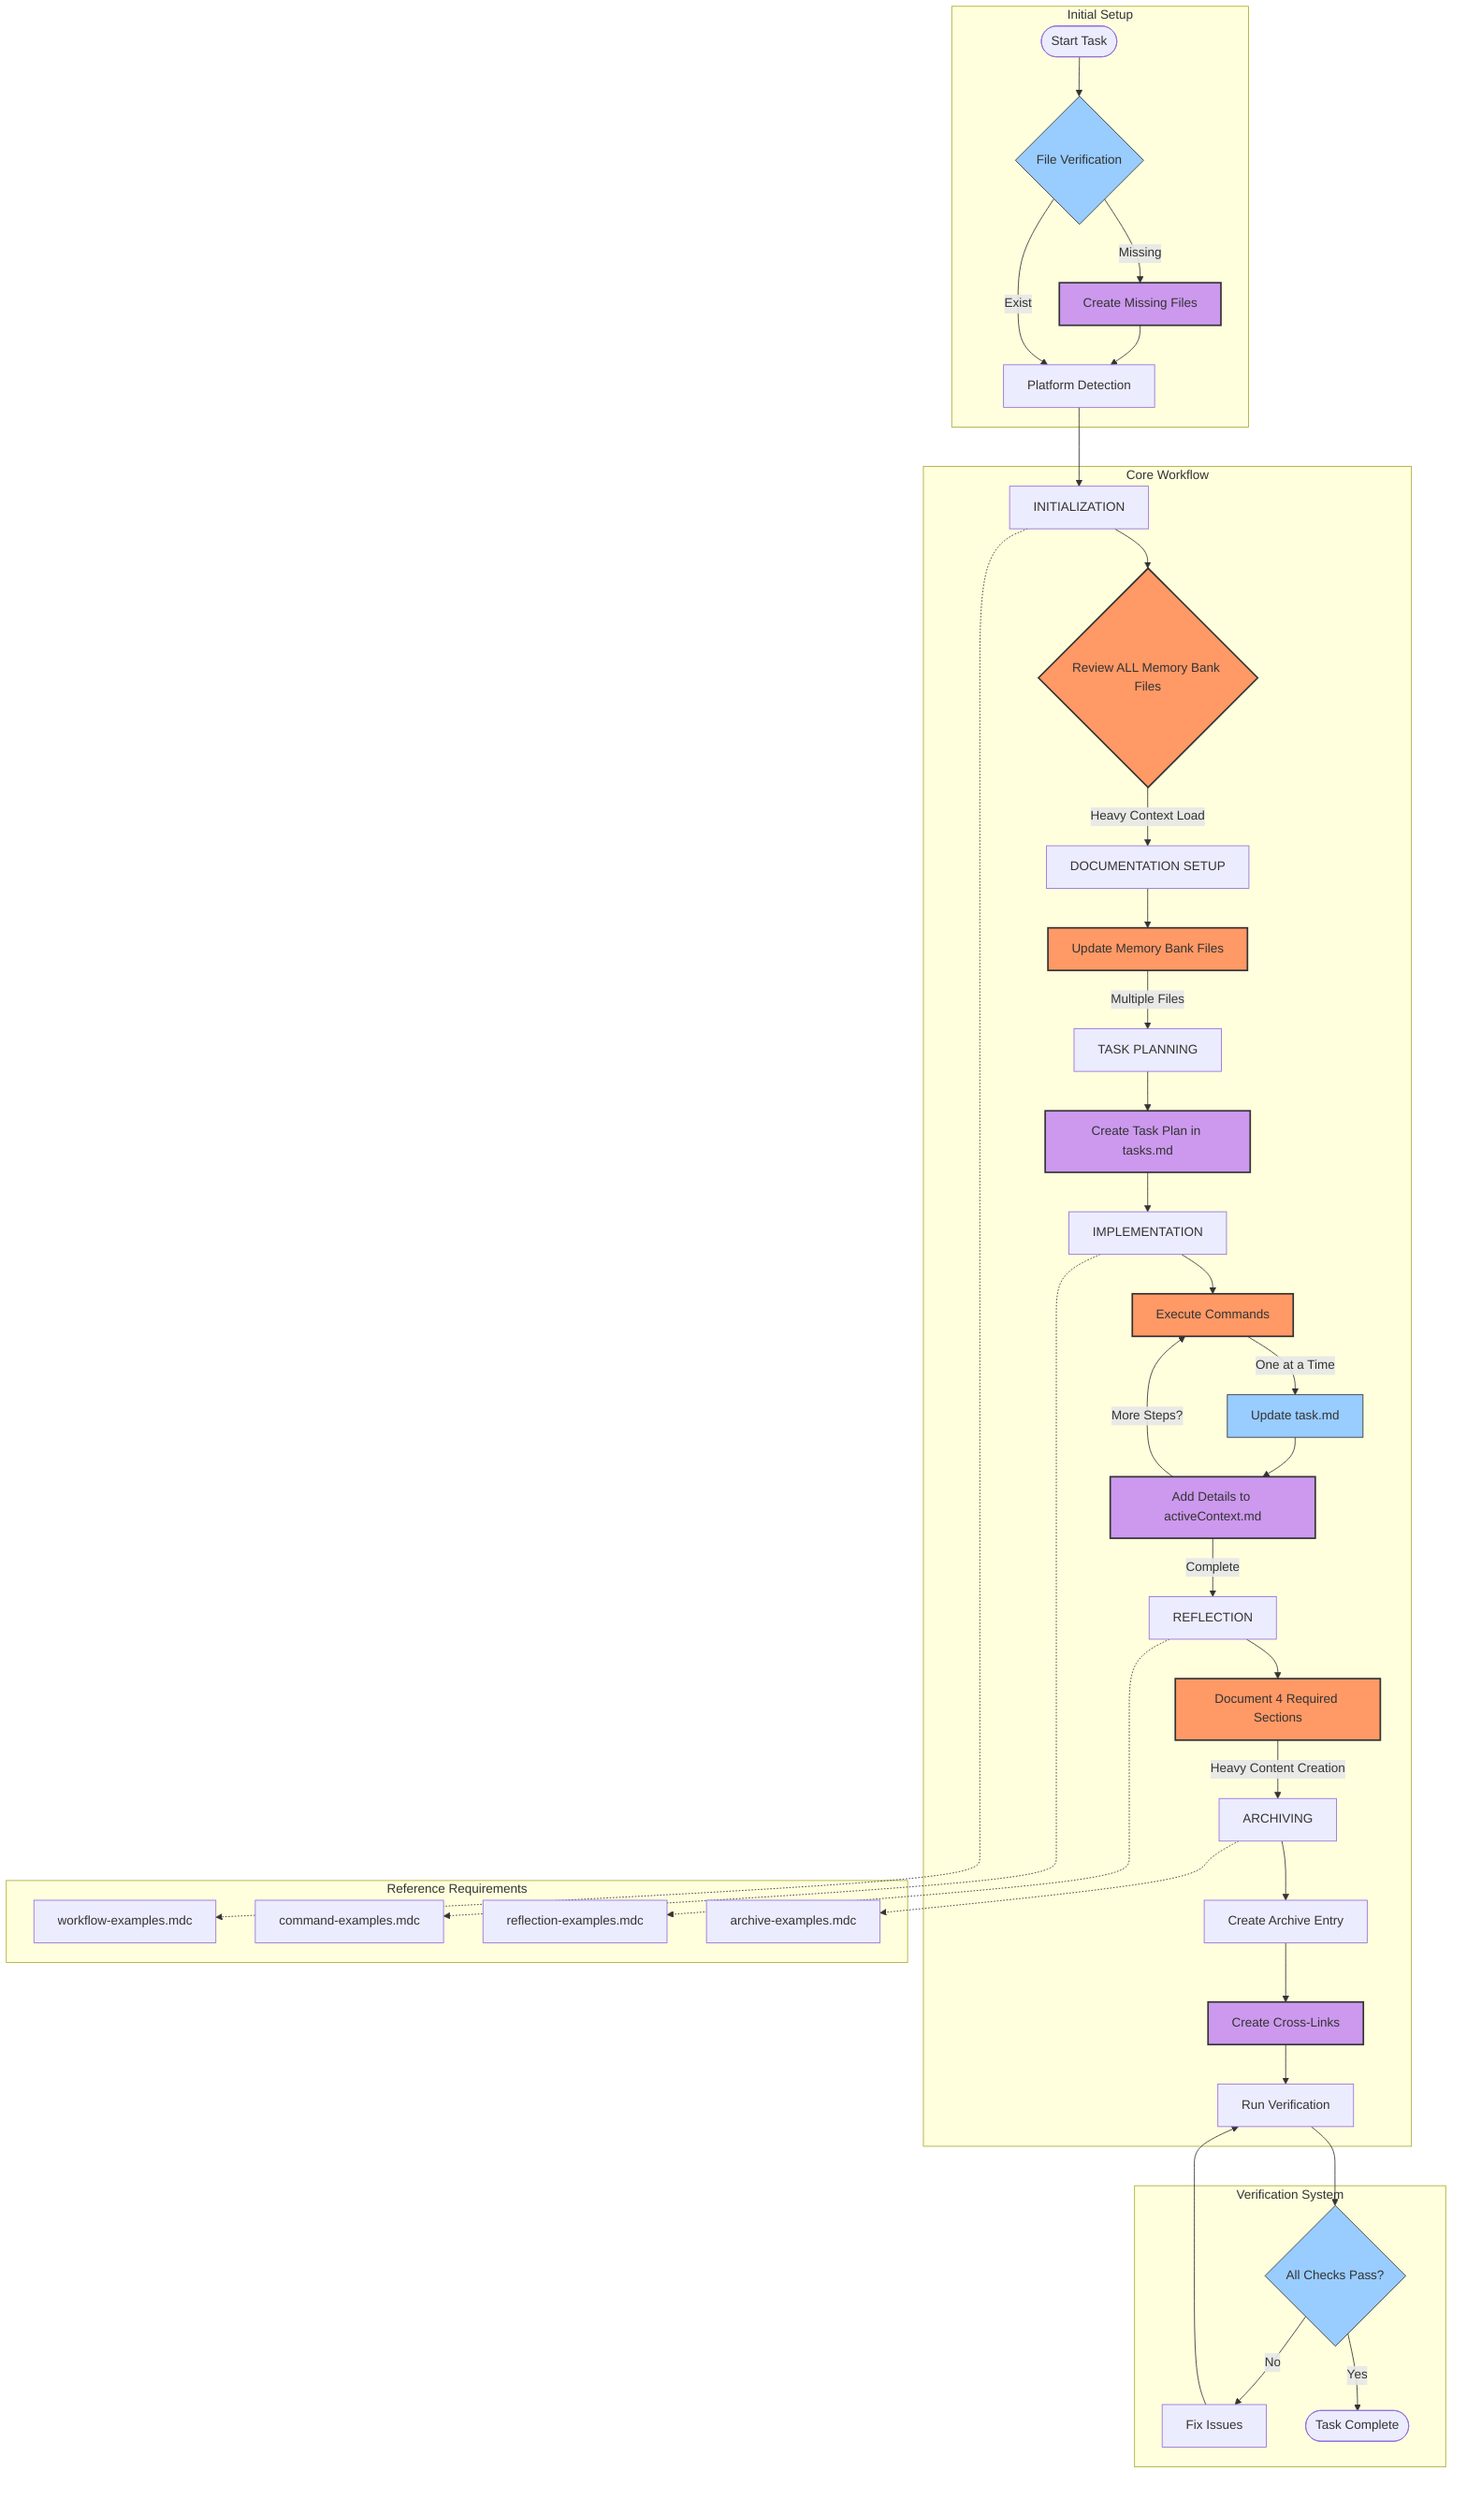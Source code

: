 flowchart TD
    subgraph "Initial Setup"
        start([Start Task]) --> checkFiles{File Verification}
        checkFiles -->|Missing| createFiles[Create Missing Files]
        createFiles --> platformDetect
        checkFiles -->|Exist| platformDetect[Platform Detection]
    end

    subgraph "Core Workflow"
        platformDetect --> init[INITIALIZATION]
        init --> checkMB{Review ALL Memory Bank Files}
        checkMB -->|Heavy Context Load| docSetup[DOCUMENTATION SETUP]
        
        docSetup --> updateMB[Update Memory Bank Files]
        updateMB -->|Multiple Files| planning[TASK PLANNING]
        
        planning --> taskPlan[Create Task Plan in tasks.md]
        taskPlan --> impl[IMPLEMENTATION]
        
        impl --> execCmd[Execute Commands]
        execCmd -->|One at a Time| updateTask[Update task.md]
        updateTask --> addImpl[Add Details to activeContext.md]
        addImpl -->|More Steps?| execCmd
        addImpl -->|Complete| reflect[REFLECTION]
        
        reflect --> reflect4Sections[Document 4 Required Sections]
        reflect4Sections -->|Heavy Content Creation| archive[ARCHIVING]
        
        archive --> archiveTask[Create Archive Entry]
        archiveTask --> crossLink[Create Cross-Links]
        crossLink --> verify[Run Verification]
    end

    subgraph "Verification System"
        verify --> checkAll{All Checks Pass?}
        checkAll -->|No| fixIssues[Fix Issues]
        fixIssues --> verify
        checkAll -->|Yes| complete([Task Complete])
    end

    %% Bottleneck Styling
    classDef bottleneck fill:#f96, stroke:#333, stroke-width:2px
    classDef heavyProcess fill:#c9e, stroke:#333, stroke-width:2px
    classDef checkpoint fill:#9cf, stroke:#333
    
    %% Bottlenecks
    class checkMB,updateMB,execCmd,reflect4Sections bottleneck
    class createFiles,taskPlan,crossLink,addImpl heavyProcess
    class checkFiles,updateTask,checkAll checkpoint
    
    %% Reference Points
    subgraph "Reference Requirements"
        ref1[workflow-examples.mdc]
        ref2[command-examples.mdc]
        ref3[reflection-examples.mdc]
        ref4[archive-examples.mdc]
    end
    
    init -.-> ref1
    impl -.-> ref2
    reflect -.-> ref3
    archive -.-> ref4